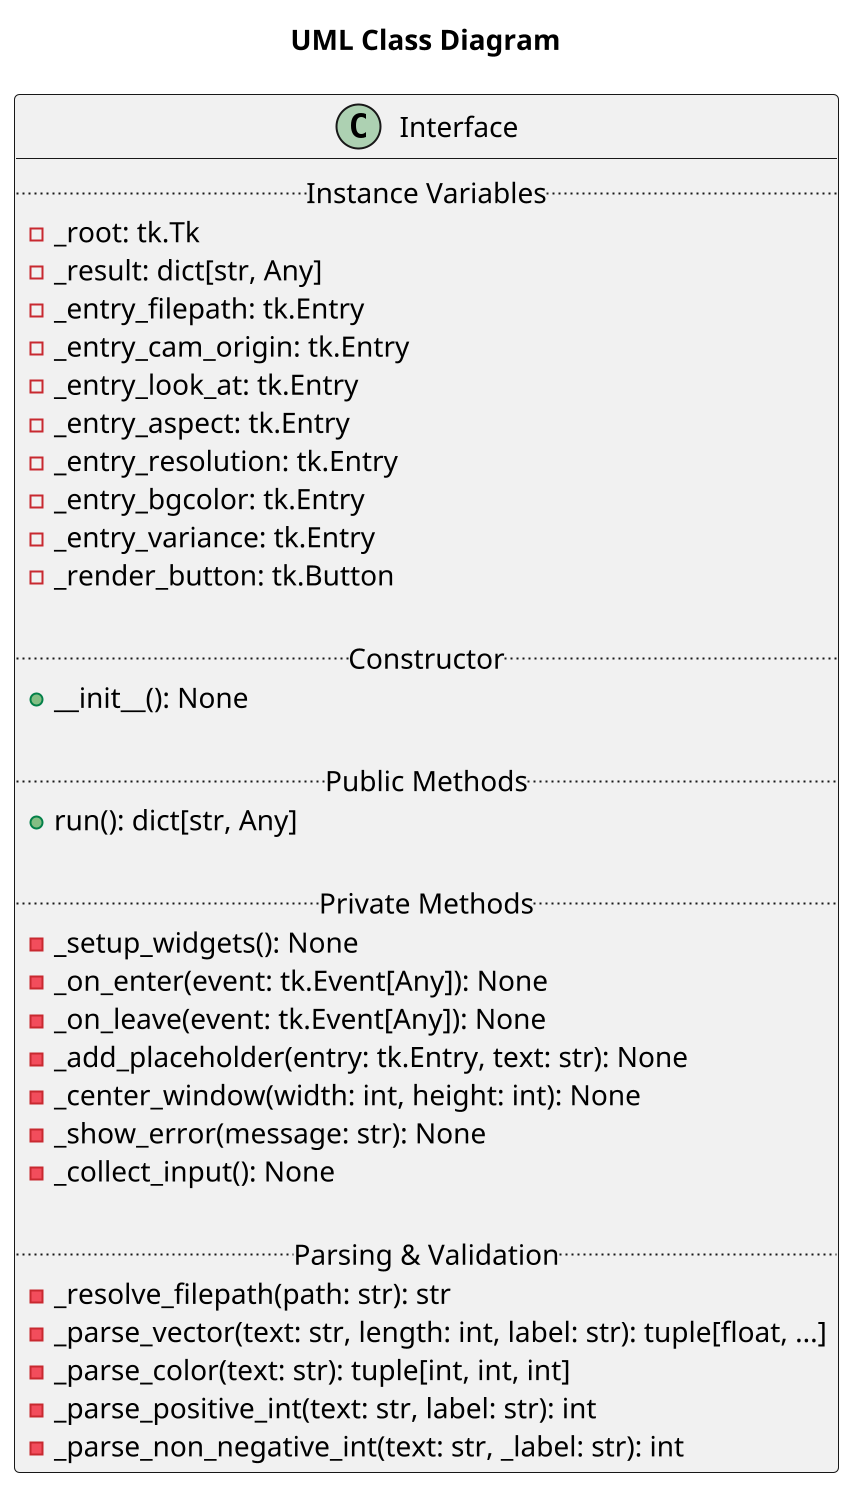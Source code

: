 @startuml Interface
scale 2
title "UML Class Diagram"

class Interface {
    .. Instance Variables ..
    - _root: tk.Tk
    - _result: dict[str, Any]
    - _entry_filepath: tk.Entry
    - _entry_cam_origin: tk.Entry
    - _entry_look_at: tk.Entry
    - _entry_aspect: tk.Entry
    - _entry_resolution: tk.Entry
    - _entry_bgcolor: tk.Entry
    - _entry_variance: tk.Entry
    - _render_button: tk.Button

    .. Constructor ..
    + __init__(): None

    .. Public Methods ..
    + run(): dict[str, Any]

    .. Private Methods ..
    - _setup_widgets(): None
    - _on_enter(event: tk.Event[Any]): None
    - _on_leave(event: tk.Event[Any]): None
    - _add_placeholder(entry: tk.Entry, text: str): None
    - _center_window(width: int, height: int): None
    - _show_error(message: str): None
    - _collect_input(): None

    .. Parsing & Validation ..
    - _resolve_filepath(path: str): str
    - _parse_vector(text: str, length: int, label: str): tuple[float, ...]
    - _parse_color(text: str): tuple[int, int, int]
    - _parse_positive_int(text: str, label: str): int
    - _parse_non_negative_int(text: str, _label: str): int
}
@enduml
